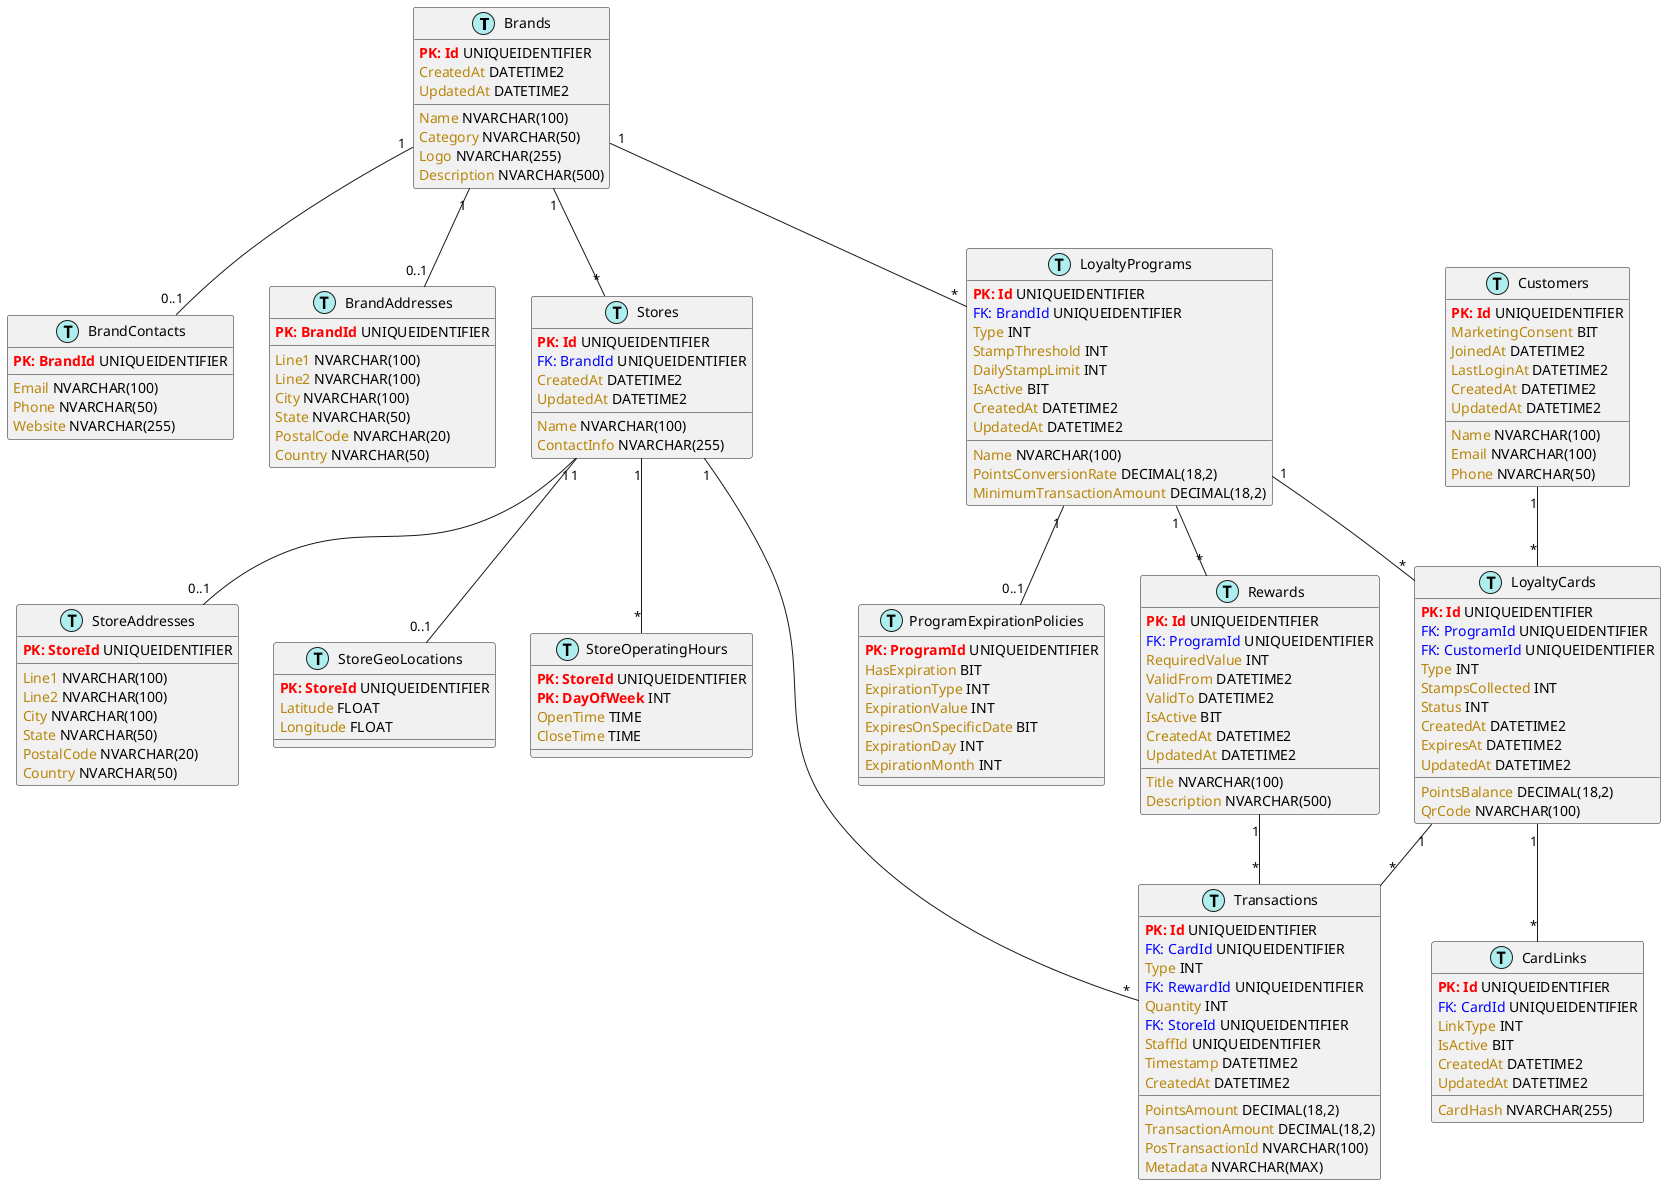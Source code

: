 @startuml Loyalty System ERD

!define TABLE(x) class x << (T,paleturquoise) >>
!define PK(x) <b><color:red>PK: x</color></b>
!define FK(x) <color:blue>FK: x</color>
!define COLUMN(x) <color:darkgoldenrod>x</color>

' Define tables with their attributes
TABLE(Brands) {
  PK(Id) UNIQUEIDENTIFIER
  COLUMN(Name) NVARCHAR(100)
  COLUMN(Category) NVARCHAR(50)
  COLUMN(Logo) NVARCHAR(255)
  COLUMN(Description) NVARCHAR(500)
  COLUMN(CreatedAt) DATETIME2
  COLUMN(UpdatedAt) DATETIME2
}

TABLE(BrandContacts) {
  PK(BrandId) UNIQUEIDENTIFIER
  COLUMN(Email) NVARCHAR(100)
  COLUMN(Phone) NVARCHAR(50)
  COLUMN(Website) NVARCHAR(255)
}

TABLE(BrandAddresses) {
  PK(BrandId) UNIQUEIDENTIFIER
  COLUMN(Line1) NVARCHAR(100)
  COLUMN(Line2) NVARCHAR(100)
  COLUMN(City) NVARCHAR(100)
  COLUMN(State) NVARCHAR(50)
  COLUMN(PostalCode) NVARCHAR(20)
  COLUMN(Country) NVARCHAR(50)
}

TABLE(Stores) {
  PK(Id) UNIQUEIDENTIFIER
  FK(BrandId) UNIQUEIDENTIFIER
  COLUMN(Name) NVARCHAR(100)
  COLUMN(ContactInfo) NVARCHAR(255)
  COLUMN(CreatedAt) DATETIME2
  COLUMN(UpdatedAt) DATETIME2
}

TABLE(StoreAddresses) {
  PK(StoreId) UNIQUEIDENTIFIER
  COLUMN(Line1) NVARCHAR(100)
  COLUMN(Line2) NVARCHAR(100)
  COLUMN(City) NVARCHAR(100)
  COLUMN(State) NVARCHAR(50)
  COLUMN(PostalCode) NVARCHAR(20)
  COLUMN(Country) NVARCHAR(50)
}

TABLE(StoreGeoLocations) {
  PK(StoreId) UNIQUEIDENTIFIER
  COLUMN(Latitude) FLOAT
  COLUMN(Longitude) FLOAT
}

TABLE(StoreOperatingHours) {
  PK(StoreId) UNIQUEIDENTIFIER
  PK(DayOfWeek) INT
  COLUMN(OpenTime) TIME
  COLUMN(CloseTime) TIME
}

TABLE(Customers) {
  PK(Id) UNIQUEIDENTIFIER
  COLUMN(Name) NVARCHAR(100)
  COLUMN(Email) NVARCHAR(100)
  COLUMN(Phone) NVARCHAR(50)
  COLUMN(MarketingConsent) BIT
  COLUMN(JoinedAt) DATETIME2
  COLUMN(LastLoginAt) DATETIME2
  COLUMN(CreatedAt) DATETIME2
  COLUMN(UpdatedAt) DATETIME2
}

TABLE(LoyaltyPrograms) {
  PK(Id) UNIQUEIDENTIFIER
  FK(BrandId) UNIQUEIDENTIFIER
  COLUMN(Name) NVARCHAR(100)
  COLUMN(Type) INT
  COLUMN(StampThreshold) INT
  COLUMN(PointsConversionRate) DECIMAL(18,2)
  COLUMN(DailyStampLimit) INT
  COLUMN(MinimumTransactionAmount) DECIMAL(18,2)
  COLUMN(IsActive) BIT
  COLUMN(CreatedAt) DATETIME2
  COLUMN(UpdatedAt) DATETIME2
}

TABLE(ProgramExpirationPolicies) {
  PK(ProgramId) UNIQUEIDENTIFIER
  COLUMN(HasExpiration) BIT
  COLUMN(ExpirationType) INT
  COLUMN(ExpirationValue) INT
  COLUMN(ExpiresOnSpecificDate) BIT
  COLUMN(ExpirationDay) INT
  COLUMN(ExpirationMonth) INT
}

TABLE(Rewards) {
  PK(Id) UNIQUEIDENTIFIER
  FK(ProgramId) UNIQUEIDENTIFIER
  COLUMN(Title) NVARCHAR(100)
  COLUMN(Description) NVARCHAR(500)
  COLUMN(RequiredValue) INT
  COLUMN(ValidFrom) DATETIME2
  COLUMN(ValidTo) DATETIME2
  COLUMN(IsActive) BIT
  COLUMN(CreatedAt) DATETIME2
  COLUMN(UpdatedAt) DATETIME2
}

TABLE(LoyaltyCards) {
  PK(Id) UNIQUEIDENTIFIER
  FK(ProgramId) UNIQUEIDENTIFIER
  FK(CustomerId) UNIQUEIDENTIFIER
  COLUMN(Type) INT
  COLUMN(StampsCollected) INT
  COLUMN(PointsBalance) DECIMAL(18,2)
  COLUMN(Status) INT
  COLUMN(QrCode) NVARCHAR(100)
  COLUMN(CreatedAt) DATETIME2
  COLUMN(ExpiresAt) DATETIME2
  COLUMN(UpdatedAt) DATETIME2
}

TABLE(Transactions) {
  PK(Id) UNIQUEIDENTIFIER
  FK(CardId) UNIQUEIDENTIFIER
  COLUMN(Type) INT
  FK(RewardId) UNIQUEIDENTIFIER
  COLUMN(Quantity) INT
  COLUMN(PointsAmount) DECIMAL(18,2)
  COLUMN(TransactionAmount) DECIMAL(18,2)
  FK(StoreId) UNIQUEIDENTIFIER
  COLUMN(StaffId) UNIQUEIDENTIFIER
  COLUMN(PosTransactionId) NVARCHAR(100)
  COLUMN(Timestamp) DATETIME2
  COLUMN(CreatedAt) DATETIME2
  COLUMN(Metadata) NVARCHAR(MAX)
}

TABLE(CardLinks) {
  PK(Id) UNIQUEIDENTIFIER
  FK(CardId) UNIQUEIDENTIFIER
  COLUMN(CardHash) NVARCHAR(255)
  COLUMN(LinkType) INT
  COLUMN(IsActive) BIT
  COLUMN(CreatedAt) DATETIME2
  COLUMN(UpdatedAt) DATETIME2
}

' Define relationships
Brands "1" -- "0..1" BrandContacts
Brands "1" -- "0..1" BrandAddresses
Brands "1" -- "*" Stores
Stores "1" -- "0..1" StoreAddresses
Stores "1" -- "0..1" StoreGeoLocations
Stores "1" -- "*" StoreOperatingHours
Brands "1" -- "*" LoyaltyPrograms
LoyaltyPrograms "1" -- "0..1" ProgramExpirationPolicies
LoyaltyPrograms "1" -- "*" Rewards
LoyaltyPrograms "1" -- "*" LoyaltyCards
Customers "1" -- "*" LoyaltyCards
LoyaltyCards "1" -- "*" Transactions
Rewards "1" -- "*" Transactions
Stores "1" -- "*" Transactions
LoyaltyCards "1" -- "*" CardLinks

@enduml 